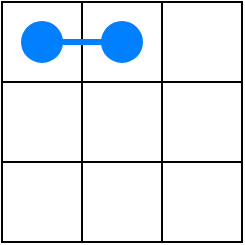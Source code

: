 <mxfile version="12.2.4" pages="2"><diagram id="t3ag2KIj7YvfY75K7pKu" name="Page-1"><mxGraphModel dx="1168" dy="848" grid="1" gridSize="10" guides="1" tooltips="1" connect="1" arrows="1" fold="1" page="1" pageScale="1" pageWidth="827" pageHeight="1169" math="0" shadow="0"><root><mxCell id="0"/><mxCell id="1" parent="0"/><mxCell id="2" value="" style="rounded=0;whiteSpace=wrap;html=1;" parent="1" vertex="1"><mxGeometry x="160" y="40" width="40" height="40" as="geometry"/></mxCell><mxCell id="3" value="" style="rounded=0;whiteSpace=wrap;html=1;" parent="1" vertex="1"><mxGeometry x="200" y="40" width="40" height="40" as="geometry"/></mxCell><mxCell id="4" value="" style="rounded=0;whiteSpace=wrap;html=1;" parent="1" vertex="1"><mxGeometry x="240" y="40" width="40" height="40" as="geometry"/></mxCell><mxCell id="5" value="" style="rounded=0;whiteSpace=wrap;html=1;" parent="1" vertex="1"><mxGeometry x="200" y="80" width="40" height="40" as="geometry"/></mxCell><mxCell id="6" value="" style="rounded=0;whiteSpace=wrap;html=1;" parent="1" vertex="1"><mxGeometry x="240" y="80" width="40" height="40" as="geometry"/></mxCell><mxCell id="7" value="" style="rounded=0;whiteSpace=wrap;html=1;" parent="1" vertex="1"><mxGeometry x="160" y="80" width="40" height="40" as="geometry"/></mxCell><mxCell id="8" value="" style="rounded=0;whiteSpace=wrap;html=1;" parent="1" vertex="1"><mxGeometry x="160" y="120" width="40" height="40" as="geometry"/></mxCell><mxCell id="9" value="" style="rounded=0;whiteSpace=wrap;html=1;" parent="1" vertex="1"><mxGeometry x="200" y="120" width="40" height="40" as="geometry"/></mxCell><mxCell id="10" value="" style="rounded=0;whiteSpace=wrap;html=1;" parent="1" vertex="1"><mxGeometry x="240" y="120" width="40" height="40" as="geometry"/></mxCell><mxCell id="11" value="" style="ellipse;whiteSpace=wrap;html=1;aspect=fixed;fillColor=#007FFF;strokeColor=#007FFF;" parent="1" vertex="1"><mxGeometry x="170" y="50" width="20" height="20" as="geometry"/></mxCell><mxCell id="12" value="" style="ellipse;whiteSpace=wrap;html=1;aspect=fixed;fillColor=#007FFF;strokeColor=#007FFF;" parent="1" vertex="1"><mxGeometry x="210" y="50" width="20" height="20" as="geometry"/></mxCell><mxCell id="16" value="" style="endArrow=none;html=1;fillColor=#007FFF;exitX=1;exitY=0.5;exitDx=0;exitDy=0;entryX=0;entryY=0.5;entryDx=0;entryDy=0;strokeColor=#007FFF;strokeWidth=3;" edge="1" parent="1" source="11" target="12"><mxGeometry width="50" height="50" relative="1" as="geometry"><mxPoint x="160" y="230" as="sourcePoint"/><mxPoint x="210" y="180" as="targetPoint"/></mxGeometry></mxCell></root></mxGraphModel></diagram><diagram id="PErrtdZzDtmGANz2qqsc" name="Page-2"><mxGraphModel dx="1168" dy="848" grid="1" gridSize="10" guides="1" tooltips="1" connect="1" arrows="1" fold="1" page="1" pageScale="1" pageWidth="827" pageHeight="1169" math="0" shadow="0"><root><mxCell id="cKOaRa9PO4yxLHxWkHT_-0"/><mxCell id="cKOaRa9PO4yxLHxWkHT_-1" parent="cKOaRa9PO4yxLHxWkHT_-0"/><mxCell id="mWZ8mIkGaifOkNA0_M37-0" value="" style="rounded=0;whiteSpace=wrap;html=1;" parent="cKOaRa9PO4yxLHxWkHT_-1" vertex="1"><mxGeometry x="160" y="40" width="40" height="40" as="geometry"/></mxCell><mxCell id="mWZ8mIkGaifOkNA0_M37-1" value="" style="rounded=0;whiteSpace=wrap;html=1;" parent="cKOaRa9PO4yxLHxWkHT_-1" vertex="1"><mxGeometry x="200" y="40" width="40" height="40" as="geometry"/></mxCell><mxCell id="mWZ8mIkGaifOkNA0_M37-2" value="" style="rounded=0;whiteSpace=wrap;html=1;" parent="cKOaRa9PO4yxLHxWkHT_-1" vertex="1"><mxGeometry x="240" y="40" width="40" height="40" as="geometry"/></mxCell><mxCell id="mWZ8mIkGaifOkNA0_M37-3" value="" style="rounded=0;whiteSpace=wrap;html=1;" parent="cKOaRa9PO4yxLHxWkHT_-1" vertex="1"><mxGeometry x="200" y="80" width="40" height="40" as="geometry"/></mxCell><mxCell id="mWZ8mIkGaifOkNA0_M37-4" value="" style="rounded=0;whiteSpace=wrap;html=1;" parent="cKOaRa9PO4yxLHxWkHT_-1" vertex="1"><mxGeometry x="240" y="80" width="40" height="40" as="geometry"/></mxCell><mxCell id="mWZ8mIkGaifOkNA0_M37-5" value="" style="rounded=0;whiteSpace=wrap;html=1;" parent="cKOaRa9PO4yxLHxWkHT_-1" vertex="1"><mxGeometry x="160" y="80" width="40" height="40" as="geometry"/></mxCell><mxCell id="mWZ8mIkGaifOkNA0_M37-6" value="" style="rounded=0;whiteSpace=wrap;html=1;" parent="cKOaRa9PO4yxLHxWkHT_-1" vertex="1"><mxGeometry x="160" y="120" width="40" height="40" as="geometry"/></mxCell><mxCell id="mWZ8mIkGaifOkNA0_M37-7" value="" style="rounded=0;whiteSpace=wrap;html=1;" parent="cKOaRa9PO4yxLHxWkHT_-1" vertex="1"><mxGeometry x="200" y="120" width="40" height="40" as="geometry"/></mxCell><mxCell id="mWZ8mIkGaifOkNA0_M37-8" value="" style="rounded=0;whiteSpace=wrap;html=1;" parent="cKOaRa9PO4yxLHxWkHT_-1" vertex="1"><mxGeometry x="240" y="120" width="40" height="40" as="geometry"/></mxCell><mxCell id="mWZ8mIkGaifOkNA0_M37-9" value="" style="ellipse;whiteSpace=wrap;html=1;aspect=fixed;fillColor=#007FFF;strokeColor=#007FFF;" parent="cKOaRa9PO4yxLHxWkHT_-1" vertex="1"><mxGeometry x="210" y="90" width="20" height="20" as="geometry"/></mxCell><mxCell id="mWZ8mIkGaifOkNA0_M37-10" value="" style="ellipse;whiteSpace=wrap;html=1;aspect=fixed;fillColor=#007FFF;strokeColor=#007FFF;" parent="cKOaRa9PO4yxLHxWkHT_-1" vertex="1"><mxGeometry x="210" y="50" width="20" height="20" as="geometry"/></mxCell><mxCell id="rZdjddvX0eshsZP1Gw4x-0" value="" style="endArrow=none;html=1;fillColor=#007FFF;exitX=0.5;exitY=0;exitDx=0;exitDy=0;entryX=0.5;entryY=1;entryDx=0;entryDy=0;strokeColor=#007FFF;strokeWidth=3;" edge="1" parent="cKOaRa9PO4yxLHxWkHT_-1" source="mWZ8mIkGaifOkNA0_M37-9" target="mWZ8mIkGaifOkNA0_M37-10"><mxGeometry width="50" height="50" relative="1" as="geometry"><mxPoint x="190" y="60" as="sourcePoint"/><mxPoint x="210" y="60" as="targetPoint"/></mxGeometry></mxCell></root></mxGraphModel></diagram></mxfile>